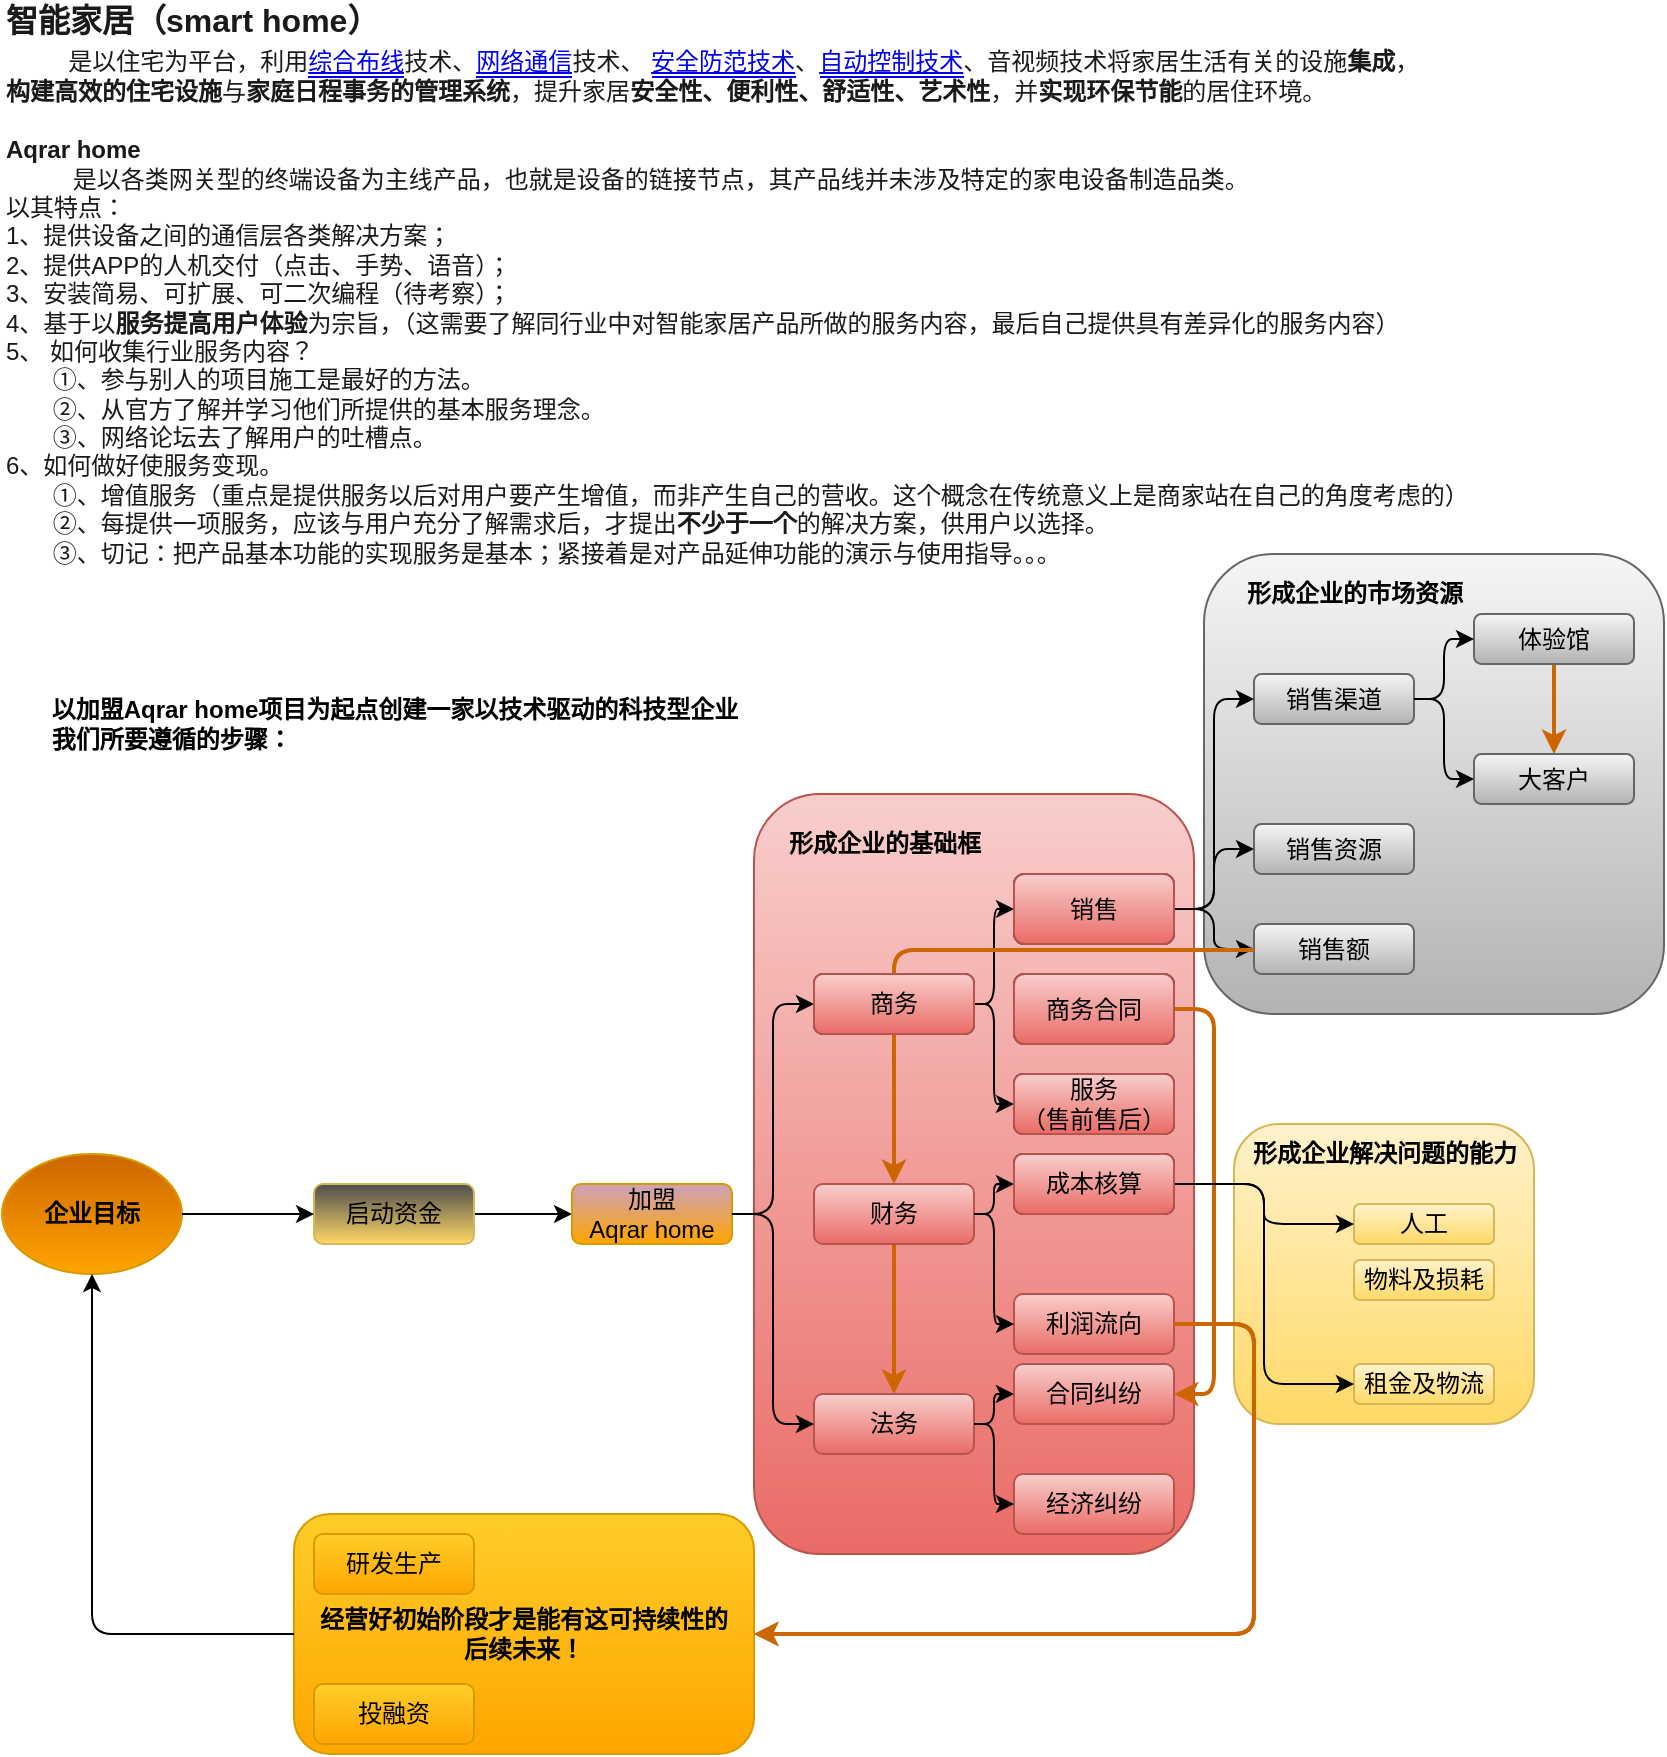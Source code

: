 <mxfile version="13.6.5" type="github">
  <diagram id="rdjZZJb6fHmTa3Si16gc" name="第 1 页">
    <mxGraphModel dx="1422" dy="1941" grid="1" gridSize="10" guides="1" tooltips="1" connect="1" arrows="1" fold="1" page="1" pageScale="1" pageWidth="827" pageHeight="1169" math="0" shadow="0">
      <root>
        <mxCell id="0" />
        <mxCell id="1" parent="0" />
        <mxCell id="ntKcnVGJofI-TD8WBHXp-88" value="" style="rounded=1;whiteSpace=wrap;html=1;fillColor=#fff2cc;gradientColor=#ffd966;strokeColor=#d6b656;" vertex="1" parent="1">
          <mxGeometry x="670" y="495" width="150" height="150" as="geometry" />
        </mxCell>
        <mxCell id="ntKcnVGJofI-TD8WBHXp-78" value="" style="rounded=1;whiteSpace=wrap;html=1;gradientColor=#ea6b66;fillColor=#f8cecc;strokeColor=#b85450;" vertex="1" parent="1">
          <mxGeometry x="430" y="330" width="220" height="380" as="geometry" />
        </mxCell>
        <mxCell id="ntKcnVGJofI-TD8WBHXp-76" value="" style="rounded=1;whiteSpace=wrap;html=1;gradientColor=#b3b3b3;fillColor=#f5f5f5;strokeColor=#666666;" vertex="1" parent="1">
          <mxGeometry x="655" y="210" width="230" height="230" as="geometry" />
        </mxCell>
        <mxCell id="ntKcnVGJofI-TD8WBHXp-68" value="&lt;b&gt;经营好初始阶段才是能有这可持续性的&lt;br&gt;后续未来！&lt;/b&gt;" style="rounded=1;whiteSpace=wrap;html=1;gradientColor=#ffa500;fillColor=#ffcd28;strokeColor=#d79b00;" vertex="1" parent="1">
          <mxGeometry x="200" y="690" width="230" height="120" as="geometry" />
        </mxCell>
        <mxCell id="UjHAD5HHXeY4PYX_dFjO-1" value="&lt;span style=&quot;color: rgb(26 , 26 , 26) ; font-family: , &amp;#34;blinkmacsystemfont&amp;#34; , &amp;#34;helvetica neue&amp;#34; , &amp;#34;pingfang sc&amp;#34; , &amp;#34;microsoft yahei&amp;#34; , &amp;#34;source han sans sc&amp;#34; , &amp;#34;noto sans cjk sc&amp;#34; , &amp;#34;wenquanyi micro hei&amp;#34; , sans-serif ; font-size: medium ; background-color: rgb(255 , 255 , 255)&quot;&gt;&lt;b&gt;智能家居（smart home）&lt;/b&gt;&lt;br&gt;&amp;nbsp; &amp;nbsp; &amp;nbsp; &amp;nbsp;&lt;/span&gt;&lt;font style=&quot;font-size: 12px&quot;&gt;&lt;span style=&quot;color: rgb(26 , 26 , 26) ; background-color: rgb(255 , 255 , 255)&quot;&gt;是以住宅为平台，利用&lt;/span&gt;&lt;a href=&quot;https://link.zhihu.com/?target=https%3A//baike.baidu.com/item/%25E7%25BB%25BC%25E5%2590%2588%25E5%25B8%2583%25E7%25BA%25BF&quot; class=&quot; wrap external&quot; target=&quot;_blank&quot; style=&quot;cursor: pointer ; border-bottom: 1px solid ; background-color: rgb(255 , 255 , 255)&quot;&gt;综合布线&lt;/a&gt;&lt;span style=&quot;color: rgb(26 , 26 , 26) ; background-color: rgb(255 , 255 , 255)&quot;&gt;技术、&lt;/span&gt;&lt;a href=&quot;https://link.zhihu.com/?target=https%3A//baike.baidu.com/item/%25E7%25BD%2591%25E7%25BB%259C%25E9%2580%259A%25E4%25BF%25A1/9636548&quot; class=&quot; wrap external&quot; target=&quot;_blank&quot; style=&quot;cursor: pointer ; border-bottom: 1px solid ; background-color: rgb(255 , 255 , 255)&quot;&gt;网络通信&lt;/a&gt;&lt;span style=&quot;color: rgb(26 , 26 , 26) ; background-color: rgb(255 , 255 , 255)&quot;&gt;技术、&amp;nbsp;&lt;/span&gt;&lt;a href=&quot;https://link.zhihu.com/?target=https%3A//baike.baidu.com/item/%25E5%25AE%2589%25E5%2585%25A8%25E9%2598%25B2%25E8%258C%2583%25E6%258A%2580%25E6%259C%25AF/11054648&quot; class=&quot; wrap external&quot; target=&quot;_blank&quot; style=&quot;cursor: pointer ; border-bottom: 1px solid ; background-color: rgb(255 , 255 , 255)&quot;&gt;安全防范技术&lt;/a&gt;&lt;span style=&quot;color: rgb(26 , 26 , 26) ; background-color: rgb(255 , 255 , 255)&quot;&gt;、&lt;/span&gt;&lt;a href=&quot;https://link.zhihu.com/?target=https%3A//baike.baidu.com/item/%25E8%2587%25AA%25E5%258A%25A8%25E6%258E%25A7%25E5%2588%25B6%25E6%258A%2580%25E6%259C%25AF/3288199&quot; class=&quot; wrap external&quot; target=&quot;_blank&quot; style=&quot;cursor: pointer ; border-bottom: 1px solid ; background-color: rgb(255 , 255 , 255)&quot;&gt;自动控制技术&lt;/a&gt;&lt;span style=&quot;color: rgb(26 , 26 , 26) ; background-color: rgb(255 , 255 , 255)&quot;&gt;、音视频技术将家居生活有关的设施&lt;b&gt;集成&lt;/b&gt;，&lt;br&gt;&lt;b&gt;构建高效的住宅设施&lt;/b&gt;与&lt;b&gt;家庭日程事务的管理系统&lt;/b&gt;，提升家居&lt;b&gt;安全性、便利性、舒适性、艺术性&lt;/b&gt;，并&lt;b&gt;实现环保节能&lt;/b&gt;的居住环境。&lt;br&gt;&lt;br&gt;&lt;b&gt;Aqrar&amp;nbsp;home&lt;/b&gt;&lt;br&gt;&amp;nbsp; &amp;nbsp; &amp;nbsp; &amp;nbsp; &amp;nbsp; 是以各类网关型的终端设备为主线产品，也就是设备的链接节点，其产品线并未涉及特定的家电设备制造品类。&lt;br&gt;以其特点：&lt;br&gt;1、提供设备之间的通信层各类解决方案；&lt;br&gt;2、提供APP的人机交付（点击、手势、语音）；&lt;br&gt;3、安装简易、可扩展、可二次编程（待考察）；&lt;br&gt;4、基于以&lt;b&gt;服务提高用户体验&lt;/b&gt;为宗旨，（&lt;/span&gt;&lt;span style=&quot;color: rgb(26 , 26 , 26) ; background-color: rgb(255 , 255 , 255)&quot;&gt;这需要了解同行业中对智能家居产品所做的服务内容，最后自己提供具有差异化的服务内容&lt;/span&gt;&lt;span style=&quot;color: rgb(26 , 26 , 26) ; background-color: rgb(255 , 255 , 255)&quot;&gt;）&lt;br&gt;5、 如何收集行业服务内容？&lt;br&gt;&amp;nbsp; &amp;nbsp; &amp;nbsp; &amp;nbsp;①、参与别人的项目施工是最好的方法。&lt;br&gt;&amp;nbsp; &amp;nbsp; &amp;nbsp; &amp;nbsp;②、从官方了解并学习他们所提供的基本服务理念。&lt;br&gt;&amp;nbsp; &amp;nbsp; &amp;nbsp; &amp;nbsp;③、网络论坛去了解用户的吐槽点。&lt;br&gt;6、如何做好使服务变现。&lt;br&gt;&amp;nbsp; &amp;nbsp; &amp;nbsp; &amp;nbsp;①、增值服务（重点是提供服务以后对用户要产生增值，而非产生自己的营收。这个概念在传统意义上是商家站在自己的角度考虑的）&lt;br&gt;&amp;nbsp; &amp;nbsp; &amp;nbsp; &amp;nbsp;②、每提供一项服务，应该与用户充分了解需求后，才提出&lt;b&gt;不少于一个&lt;/b&gt;的解决方案，供用户以选择。&lt;br&gt;&amp;nbsp; &amp;nbsp; &amp;nbsp; &amp;nbsp;③、切记：把产品基本功能的实现服务是基本；紧接着是对产品延伸功能的演示与使用指导。。。&lt;br&gt;&lt;/span&gt;&lt;/font&gt;" style="text;html=1;align=left;verticalAlign=middle;resizable=0;points=[];autosize=1;" parent="1" vertex="1">
          <mxGeometry x="54" y="-60" width="750" height="270" as="geometry" />
        </mxCell>
        <mxCell id="ntKcnVGJofI-TD8WBHXp-1" value="&lt;b&gt;以加盟Aqrar&amp;nbsp;home项目为起点创建一家以技术驱动的科技型企业&lt;br&gt;&lt;div style=&quot;text-align: left&quot;&gt;&lt;b&gt;我们所要遵循的步骤：&lt;/b&gt;&lt;/div&gt;&lt;/b&gt;" style="text;html=1;align=center;verticalAlign=middle;resizable=0;points=[];autosize=1;" vertex="1" parent="1">
          <mxGeometry x="70" y="280" width="360" height="30" as="geometry" />
        </mxCell>
        <mxCell id="ntKcnVGJofI-TD8WBHXp-4" value="&lt;b&gt;企业目标&lt;/b&gt;" style="ellipse;whiteSpace=wrap;html=1;gradientColor=#ffa500;strokeColor=#d79b00;fillColor=#CC6600;" vertex="1" parent="1">
          <mxGeometry x="54" y="510" width="90" height="60" as="geometry" />
        </mxCell>
        <mxCell id="ntKcnVGJofI-TD8WBHXp-7" value="" style="edgeStyle=orthogonalEdgeStyle;rounded=0;orthogonalLoop=1;jettySize=auto;html=1;" edge="1" parent="1" source="ntKcnVGJofI-TD8WBHXp-5" target="ntKcnVGJofI-TD8WBHXp-6">
          <mxGeometry relative="1" as="geometry" />
        </mxCell>
        <mxCell id="ntKcnVGJofI-TD8WBHXp-5" value="启动资金" style="rounded=1;whiteSpace=wrap;html=1;gradientColor=#ffd966;strokeColor=#d6b656;fillColor=#4D4D4D;" vertex="1" parent="1">
          <mxGeometry x="210" y="525" width="80" height="30" as="geometry" />
        </mxCell>
        <mxCell id="ntKcnVGJofI-TD8WBHXp-6" value="加盟Aqrar&amp;nbsp;home" style="rounded=1;whiteSpace=wrap;html=1;gradientColor=#ffa500;strokeColor=#d79b00;fillColor=#CDA2BE;" vertex="1" parent="1">
          <mxGeometry x="339" y="525" width="80" height="30" as="geometry" />
        </mxCell>
        <mxCell id="ntKcnVGJofI-TD8WBHXp-8" value="商务" style="rounded=1;whiteSpace=wrap;html=1;" vertex="1" parent="1">
          <mxGeometry x="460" y="420" width="80" height="30" as="geometry" />
        </mxCell>
        <mxCell id="ntKcnVGJofI-TD8WBHXp-48" value="" style="edgeStyle=orthogonalEdgeStyle;rounded=0;orthogonalLoop=1;jettySize=auto;html=1;strokeWidth=2;strokeColor=#CC6600;" edge="1" parent="1" source="ntKcnVGJofI-TD8WBHXp-9" target="ntKcnVGJofI-TD8WBHXp-10">
          <mxGeometry relative="1" as="geometry" />
        </mxCell>
        <mxCell id="ntKcnVGJofI-TD8WBHXp-9" value="财务" style="rounded=1;whiteSpace=wrap;html=1;gradientColor=#ea6b66;fillColor=#f8cecc;strokeColor=#b85450;" vertex="1" parent="1">
          <mxGeometry x="460" y="525" width="80" height="30" as="geometry" />
        </mxCell>
        <mxCell id="ntKcnVGJofI-TD8WBHXp-10" value="法务" style="rounded=1;whiteSpace=wrap;html=1;gradientColor=#ea6b66;fillColor=#f8cecc;strokeColor=#b85450;" vertex="1" parent="1">
          <mxGeometry x="460" y="630" width="80" height="30" as="geometry" />
        </mxCell>
        <mxCell id="ntKcnVGJofI-TD8WBHXp-22" value="" style="edgeStyle=orthogonalEdgeStyle;rounded=0;orthogonalLoop=1;jettySize=auto;html=1;strokeWidth=2;strokeColor=#CC6600;" edge="1" parent="1" source="ntKcnVGJofI-TD8WBHXp-11" target="ntKcnVGJofI-TD8WBHXp-21">
          <mxGeometry relative="1" as="geometry" />
        </mxCell>
        <mxCell id="ntKcnVGJofI-TD8WBHXp-11" value="体验馆" style="rounded=1;whiteSpace=wrap;html=1;gradientColor=#b3b3b3;fillColor=#f5f5f5;strokeColor=#666666;" vertex="1" parent="1">
          <mxGeometry x="790" y="240" width="80" height="25" as="geometry" />
        </mxCell>
        <mxCell id="ntKcnVGJofI-TD8WBHXp-13" value="销售" style="rounded=1;whiteSpace=wrap;html=1;" vertex="1" parent="1">
          <mxGeometry x="560" y="370" width="80" height="35" as="geometry" />
        </mxCell>
        <mxCell id="ntKcnVGJofI-TD8WBHXp-14" value="销售渠道" style="rounded=1;whiteSpace=wrap;html=1;gradientColor=#b3b3b3;fillColor=#f5f5f5;strokeColor=#666666;" vertex="1" parent="1">
          <mxGeometry x="680" y="270" width="80" height="25" as="geometry" />
        </mxCell>
        <mxCell id="ntKcnVGJofI-TD8WBHXp-15" value="商务合同" style="rounded=1;whiteSpace=wrap;html=1;" vertex="1" parent="1">
          <mxGeometry x="560" y="420" width="80" height="35" as="geometry" />
        </mxCell>
        <mxCell id="ntKcnVGJofI-TD8WBHXp-16" value="" style="edgeStyle=elbowEdgeStyle;elbow=horizontal;endArrow=classic;html=1;exitX=1;exitY=0.5;exitDx=0;exitDy=0;entryX=1;entryY=0.5;entryDx=0;entryDy=0;strokeWidth=2;strokeColor=#CC6600;" edge="1" parent="1" source="ntKcnVGJofI-TD8WBHXp-15" target="ntKcnVGJofI-TD8WBHXp-49">
          <mxGeometry width="50" height="50" relative="1" as="geometry">
            <mxPoint x="490" y="670" as="sourcePoint" />
            <mxPoint x="460" y="590" as="targetPoint" />
            <Array as="points">
              <mxPoint x="660" y="550" />
              <mxPoint x="450" y="520" />
              <mxPoint x="500" y="490" />
              <mxPoint x="580" y="510" />
              <mxPoint x="520" y="470" />
              <mxPoint x="450" y="460" />
              <mxPoint x="450" y="540" />
              <mxPoint x="450" y="550" />
              <mxPoint x="480" y="560" />
              <mxPoint x="620" y="580" />
            </Array>
          </mxGeometry>
        </mxCell>
        <mxCell id="ntKcnVGJofI-TD8WBHXp-17" value="" style="edgeStyle=elbowEdgeStyle;elbow=horizontal;endArrow=classic;html=1;entryX=0;entryY=0.5;entryDx=0;entryDy=0;exitX=1;exitY=0.5;exitDx=0;exitDy=0;" edge="1" parent="1" source="ntKcnVGJofI-TD8WBHXp-6" target="ntKcnVGJofI-TD8WBHXp-8">
          <mxGeometry width="50" height="50" relative="1" as="geometry">
            <mxPoint x="210" y="650" as="sourcePoint" />
            <mxPoint x="260" y="600" as="targetPoint" />
          </mxGeometry>
        </mxCell>
        <mxCell id="ntKcnVGJofI-TD8WBHXp-18" value="" style="edgeStyle=elbowEdgeStyle;elbow=horizontal;endArrow=classic;html=1;entryX=0;entryY=0.5;entryDx=0;entryDy=0;exitX=1;exitY=0.5;exitDx=0;exitDy=0;" edge="1" parent="1" source="ntKcnVGJofI-TD8WBHXp-6" target="ntKcnVGJofI-TD8WBHXp-10">
          <mxGeometry width="50" height="50" relative="1" as="geometry">
            <mxPoint x="429" y="550" as="sourcePoint" />
            <mxPoint x="470" y="470" as="targetPoint" />
          </mxGeometry>
        </mxCell>
        <mxCell id="ntKcnVGJofI-TD8WBHXp-19" value="销售资源" style="rounded=1;whiteSpace=wrap;html=1;gradientColor=#b3b3b3;fillColor=#f5f5f5;strokeColor=#666666;" vertex="1" parent="1">
          <mxGeometry x="680" y="345" width="80" height="25" as="geometry" />
        </mxCell>
        <mxCell id="ntKcnVGJofI-TD8WBHXp-20" value="服务&lt;br&gt;（售前售后）" style="rounded=1;whiteSpace=wrap;html=1;" vertex="1" parent="1">
          <mxGeometry x="560" y="470" width="80" height="30" as="geometry" />
        </mxCell>
        <mxCell id="ntKcnVGJofI-TD8WBHXp-21" value="大客户" style="rounded=1;whiteSpace=wrap;html=1;gradientColor=#b3b3b3;fillColor=#f5f5f5;strokeColor=#666666;" vertex="1" parent="1">
          <mxGeometry x="790" y="310" width="80" height="25" as="geometry" />
        </mxCell>
        <mxCell id="ntKcnVGJofI-TD8WBHXp-23" value="" style="edgeStyle=elbowEdgeStyle;elbow=horizontal;endArrow=classic;html=1;entryX=0;entryY=0.5;entryDx=0;entryDy=0;exitX=1;exitY=0.5;exitDx=0;exitDy=0;" edge="1" parent="1" source="ntKcnVGJofI-TD8WBHXp-14" target="ntKcnVGJofI-TD8WBHXp-11">
          <mxGeometry width="50" height="50" relative="1" as="geometry">
            <mxPoint x="680" y="560" as="sourcePoint" />
            <mxPoint x="721" y="455" as="targetPoint" />
          </mxGeometry>
        </mxCell>
        <mxCell id="ntKcnVGJofI-TD8WBHXp-27" value="" style="edgeStyle=elbowEdgeStyle;elbow=horizontal;endArrow=classic;html=1;entryX=0;entryY=0.5;entryDx=0;entryDy=0;exitX=1;exitY=0.5;exitDx=0;exitDy=0;" edge="1" parent="1" source="ntKcnVGJofI-TD8WBHXp-14" target="ntKcnVGJofI-TD8WBHXp-21">
          <mxGeometry width="50" height="50" relative="1" as="geometry">
            <mxPoint x="469" y="530" as="sourcePoint" />
            <mxPoint x="510" y="425" as="targetPoint" />
          </mxGeometry>
        </mxCell>
        <mxCell id="ntKcnVGJofI-TD8WBHXp-28" value="" style="edgeStyle=elbowEdgeStyle;elbow=horizontal;endArrow=classic;html=1;entryX=0;entryY=0.5;entryDx=0;entryDy=0;exitX=1;exitY=0.5;exitDx=0;exitDy=0;" edge="1" parent="1" source="ntKcnVGJofI-TD8WBHXp-13" target="ntKcnVGJofI-TD8WBHXp-14">
          <mxGeometry width="50" height="50" relative="1" as="geometry">
            <mxPoint x="479" y="600" as="sourcePoint" />
            <mxPoint x="520" y="495" as="targetPoint" />
          </mxGeometry>
        </mxCell>
        <mxCell id="ntKcnVGJofI-TD8WBHXp-29" value="" style="edgeStyle=elbowEdgeStyle;elbow=horizontal;endArrow=classic;html=1;entryX=0;entryY=0.5;entryDx=0;entryDy=0;exitX=1;exitY=0.5;exitDx=0;exitDy=0;" edge="1" parent="1" source="ntKcnVGJofI-TD8WBHXp-13" target="ntKcnVGJofI-TD8WBHXp-19">
          <mxGeometry width="50" height="50" relative="1" as="geometry">
            <mxPoint x="650" y="390" as="sourcePoint" />
            <mxPoint x="690" y="352.5" as="targetPoint" />
          </mxGeometry>
        </mxCell>
        <mxCell id="ntKcnVGJofI-TD8WBHXp-30" value="成本核算" style="rounded=1;whiteSpace=wrap;html=1;" vertex="1" parent="1">
          <mxGeometry x="560" y="510" width="80" height="30" as="geometry" />
        </mxCell>
        <mxCell id="ntKcnVGJofI-TD8WBHXp-31" value="利润流向" style="rounded=1;whiteSpace=wrap;html=1;gradientColor=#ea6b66;fillColor=#f8cecc;strokeColor=#b85450;" vertex="1" parent="1">
          <mxGeometry x="560" y="580" width="80" height="30" as="geometry" />
        </mxCell>
        <mxCell id="ntKcnVGJofI-TD8WBHXp-32" value="" style="edgeStyle=elbowEdgeStyle;elbow=horizontal;endArrow=classic;html=1;entryX=0;entryY=0.5;entryDx=0;entryDy=0;exitX=1;exitY=0.5;exitDx=0;exitDy=0;" edge="1" parent="1" source="ntKcnVGJofI-TD8WBHXp-8" target="ntKcnVGJofI-TD8WBHXp-13">
          <mxGeometry width="50" height="50" relative="1" as="geometry">
            <mxPoint x="429" y="550" as="sourcePoint" />
            <mxPoint x="470" y="445" as="targetPoint" />
          </mxGeometry>
        </mxCell>
        <mxCell id="ntKcnVGJofI-TD8WBHXp-33" value="" style="edgeStyle=elbowEdgeStyle;elbow=horizontal;endArrow=classic;html=1;entryX=0;entryY=0.5;entryDx=0;entryDy=0;exitX=1;exitY=0.5;exitDx=0;exitDy=0;" edge="1" parent="1" source="ntKcnVGJofI-TD8WBHXp-8" target="ntKcnVGJofI-TD8WBHXp-20">
          <mxGeometry width="50" height="50" relative="1" as="geometry">
            <mxPoint x="439" y="560" as="sourcePoint" />
            <mxPoint x="480" y="455" as="targetPoint" />
          </mxGeometry>
        </mxCell>
        <mxCell id="ntKcnVGJofI-TD8WBHXp-34" value="投融资" style="rounded=1;whiteSpace=wrap;html=1;gradientColor=#ffa500;fillColor=#ffcd28;strokeColor=#d79b00;" vertex="1" parent="1">
          <mxGeometry x="210" y="775" width="80" height="30" as="geometry" />
        </mxCell>
        <mxCell id="ntKcnVGJofI-TD8WBHXp-36" value="" style="edgeStyle=elbowEdgeStyle;elbow=horizontal;endArrow=classic;html=1;entryX=0;entryY=0.5;entryDx=0;entryDy=0;exitX=1;exitY=0.5;exitDx=0;exitDy=0;" edge="1" parent="1" source="ntKcnVGJofI-TD8WBHXp-9" target="ntKcnVGJofI-TD8WBHXp-30">
          <mxGeometry width="50" height="50" relative="1" as="geometry">
            <mxPoint x="429" y="550" as="sourcePoint" />
            <mxPoint x="470" y="445" as="targetPoint" />
          </mxGeometry>
        </mxCell>
        <mxCell id="ntKcnVGJofI-TD8WBHXp-37" value="" style="edgeStyle=elbowEdgeStyle;elbow=horizontal;endArrow=classic;html=1;entryX=0;entryY=0.5;entryDx=0;entryDy=0;exitX=1;exitY=0.5;exitDx=0;exitDy=0;" edge="1" parent="1" source="ntKcnVGJofI-TD8WBHXp-9" target="ntKcnVGJofI-TD8WBHXp-31">
          <mxGeometry width="50" height="50" relative="1" as="geometry">
            <mxPoint x="550" y="550" as="sourcePoint" />
            <mxPoint x="570" y="535" as="targetPoint" />
          </mxGeometry>
        </mxCell>
        <mxCell id="ntKcnVGJofI-TD8WBHXp-39" value="人工" style="rounded=1;whiteSpace=wrap;html=1;gradientColor=#ffd966;fillColor=#fff2cc;strokeColor=#d6b656;" vertex="1" parent="1">
          <mxGeometry x="730" y="535" width="70" height="20" as="geometry" />
        </mxCell>
        <mxCell id="ntKcnVGJofI-TD8WBHXp-40" value="物料及损耗" style="rounded=1;whiteSpace=wrap;html=1;gradientColor=#ffd966;fillColor=#fff2cc;strokeColor=#d6b656;" vertex="1" parent="1">
          <mxGeometry x="730" y="563" width="70" height="20" as="geometry" />
        </mxCell>
        <mxCell id="ntKcnVGJofI-TD8WBHXp-41" value="租金及物流" style="rounded=1;whiteSpace=wrap;html=1;gradientColor=#ffd966;fillColor=#fff2cc;strokeColor=#d6b656;" vertex="1" parent="1">
          <mxGeometry x="730" y="615" width="70" height="20" as="geometry" />
        </mxCell>
        <mxCell id="ntKcnVGJofI-TD8WBHXp-42" value="" style="edgeStyle=elbowEdgeStyle;elbow=horizontal;endArrow=classic;html=1;entryX=0;entryY=0.5;entryDx=0;entryDy=0;exitX=1;exitY=0.5;exitDx=0;exitDy=0;" edge="1" parent="1" source="ntKcnVGJofI-TD8WBHXp-30" target="ntKcnVGJofI-TD8WBHXp-39">
          <mxGeometry width="50" height="50" relative="1" as="geometry">
            <mxPoint x="429" y="550" as="sourcePoint" />
            <mxPoint x="470" y="445" as="targetPoint" />
          </mxGeometry>
        </mxCell>
        <mxCell id="ntKcnVGJofI-TD8WBHXp-43" value="" style="edgeStyle=elbowEdgeStyle;elbow=horizontal;endArrow=classic;html=1;entryX=0;entryY=0.5;entryDx=0;entryDy=0;exitX=1;exitY=0.5;exitDx=0;exitDy=0;" edge="1" parent="1" source="ntKcnVGJofI-TD8WBHXp-30" target="ntKcnVGJofI-TD8WBHXp-41">
          <mxGeometry width="50" height="50" relative="1" as="geometry">
            <mxPoint x="650" y="535" as="sourcePoint" />
            <mxPoint x="690" y="500" as="targetPoint" />
          </mxGeometry>
        </mxCell>
        <mxCell id="ntKcnVGJofI-TD8WBHXp-45" value="研发生产" style="rounded=1;whiteSpace=wrap;html=1;gradientColor=#ffa500;fillColor=#ffcd28;strokeColor=#d79b00;" vertex="1" parent="1">
          <mxGeometry x="210" y="700" width="80" height="30" as="geometry" />
        </mxCell>
        <mxCell id="ntKcnVGJofI-TD8WBHXp-49" value="合同纠纷" style="rounded=1;whiteSpace=wrap;html=1;gradientColor=#ea6b66;fillColor=#f8cecc;strokeColor=#b85450;" vertex="1" parent="1">
          <mxGeometry x="560" y="615" width="80" height="30" as="geometry" />
        </mxCell>
        <mxCell id="ntKcnVGJofI-TD8WBHXp-50" value="经济纠纷" style="rounded=1;whiteSpace=wrap;html=1;gradientColor=#ea6b66;fillColor=#f8cecc;strokeColor=#b85450;" vertex="1" parent="1">
          <mxGeometry x="560" y="670" width="80" height="30" as="geometry" />
        </mxCell>
        <mxCell id="ntKcnVGJofI-TD8WBHXp-51" value="" style="edgeStyle=elbowEdgeStyle;elbow=horizontal;endArrow=classic;html=1;entryX=0;entryY=0.5;entryDx=0;entryDy=0;exitX=1;exitY=0.5;exitDx=0;exitDy=0;" edge="1" parent="1" source="ntKcnVGJofI-TD8WBHXp-10" target="ntKcnVGJofI-TD8WBHXp-49">
          <mxGeometry width="50" height="50" relative="1" as="geometry">
            <mxPoint x="550" y="550" as="sourcePoint" />
            <mxPoint x="570" y="595" as="targetPoint" />
          </mxGeometry>
        </mxCell>
        <mxCell id="ntKcnVGJofI-TD8WBHXp-52" value="" style="edgeStyle=elbowEdgeStyle;elbow=horizontal;endArrow=classic;html=1;entryX=0;entryY=0.5;entryDx=0;entryDy=0;exitX=1;exitY=0.5;exitDx=0;exitDy=0;" edge="1" parent="1" source="ntKcnVGJofI-TD8WBHXp-10" target="ntKcnVGJofI-TD8WBHXp-50">
          <mxGeometry width="50" height="50" relative="1" as="geometry">
            <mxPoint x="560" y="560" as="sourcePoint" />
            <mxPoint x="580" y="605" as="targetPoint" />
          </mxGeometry>
        </mxCell>
        <mxCell id="ntKcnVGJofI-TD8WBHXp-57" value="" style="edgeStyle=elbowEdgeStyle;elbow=horizontal;endArrow=classic;html=1;exitX=1;exitY=0.5;exitDx=0;exitDy=0;strokeWidth=2;strokeColor=#CC6600;entryX=1;entryY=0.5;entryDx=0;entryDy=0;" edge="1" parent="1" source="ntKcnVGJofI-TD8WBHXp-31" target="ntKcnVGJofI-TD8WBHXp-68">
          <mxGeometry width="50" height="50" relative="1" as="geometry">
            <mxPoint x="440" y="550" as="sourcePoint" />
            <mxPoint x="290" y="715" as="targetPoint" />
            <Array as="points">
              <mxPoint x="680" y="670" />
              <mxPoint x="660" y="730" />
            </Array>
          </mxGeometry>
        </mxCell>
        <mxCell id="ntKcnVGJofI-TD8WBHXp-59" value="" style="edgeStyle=elbowEdgeStyle;elbow=horizontal;endArrow=classic;html=1;exitX=1;exitY=0.5;exitDx=0;exitDy=0;strokeWidth=2;strokeColor=#CC6600;entryX=1;entryY=0.5;entryDx=0;entryDy=0;" edge="1" parent="1" source="ntKcnVGJofI-TD8WBHXp-31" target="ntKcnVGJofI-TD8WBHXp-68">
          <mxGeometry width="50" height="50" relative="1" as="geometry">
            <mxPoint x="650" y="595" as="sourcePoint" />
            <mxPoint x="290" y="790" as="targetPoint" />
            <Array as="points">
              <mxPoint x="680" y="660" />
              <mxPoint x="660" y="620" />
              <mxPoint x="200" y="730" />
            </Array>
          </mxGeometry>
        </mxCell>
        <mxCell id="ntKcnVGJofI-TD8WBHXp-60" value="" style="edgeStyle=elbowEdgeStyle;elbow=horizontal;endArrow=classic;html=1;entryX=0;entryY=0.5;entryDx=0;entryDy=0;exitX=1;exitY=0.5;exitDx=0;exitDy=0;" edge="1" parent="1" source="ntKcnVGJofI-TD8WBHXp-4" target="ntKcnVGJofI-TD8WBHXp-5">
          <mxGeometry width="50" height="50" relative="1" as="geometry">
            <mxPoint x="429" y="550" as="sourcePoint" />
            <mxPoint x="470" y="445" as="targetPoint" />
          </mxGeometry>
        </mxCell>
        <mxCell id="ntKcnVGJofI-TD8WBHXp-70" value="销售额" style="rounded=1;whiteSpace=wrap;html=1;gradientColor=#b3b3b3;fillColor=#f5f5f5;strokeColor=#666666;" vertex="1" parent="1">
          <mxGeometry x="680" y="395" width="80" height="25" as="geometry" />
        </mxCell>
        <mxCell id="ntKcnVGJofI-TD8WBHXp-71" value="" style="edgeStyle=elbowEdgeStyle;elbow=horizontal;endArrow=classic;html=1;entryX=0;entryY=0.5;entryDx=0;entryDy=0;exitX=1;exitY=0.5;exitDx=0;exitDy=0;" edge="1" parent="1" source="ntKcnVGJofI-TD8WBHXp-13" target="ntKcnVGJofI-TD8WBHXp-70">
          <mxGeometry width="50" height="50" relative="1" as="geometry">
            <mxPoint x="640" y="390" as="sourcePoint" />
            <mxPoint x="690" y="367.5" as="targetPoint" />
          </mxGeometry>
        </mxCell>
        <mxCell id="ntKcnVGJofI-TD8WBHXp-75" value="" style="edgeStyle=elbowEdgeStyle;elbow=horizontal;endArrow=classic;html=1;entryX=0.5;entryY=0;entryDx=0;entryDy=0;strokeWidth=2;strokeColor=#CC6600;" edge="1" parent="1" target="ntKcnVGJofI-TD8WBHXp-9">
          <mxGeometry width="50" height="50" relative="1" as="geometry">
            <mxPoint x="680" y="408" as="sourcePoint" />
            <mxPoint x="650" y="640" as="targetPoint" />
            <Array as="points">
              <mxPoint x="500" y="460" />
              <mxPoint x="670" y="560" />
              <mxPoint x="460" y="530" />
              <mxPoint x="510" y="500" />
              <mxPoint x="590" y="520" />
              <mxPoint x="530" y="480" />
              <mxPoint x="460" y="470" />
              <mxPoint x="460" y="550" />
              <mxPoint x="460" y="560" />
              <mxPoint x="490" y="570" />
              <mxPoint x="630" y="590" />
            </Array>
          </mxGeometry>
        </mxCell>
        <mxCell id="ntKcnVGJofI-TD8WBHXp-77" value="&lt;b&gt;形成企业的市场资源&lt;/b&gt;" style="text;html=1;align=center;verticalAlign=middle;resizable=0;points=[];autosize=1;" vertex="1" parent="1">
          <mxGeometry x="670" y="220" width="120" height="20" as="geometry" />
        </mxCell>
        <mxCell id="ntKcnVGJofI-TD8WBHXp-81" value="销售" style="rounded=1;whiteSpace=wrap;html=1;gradientColor=#ea6b66;fillColor=#f8cecc;strokeColor=#b85450;" vertex="1" parent="1">
          <mxGeometry x="560" y="370" width="80" height="35" as="geometry" />
        </mxCell>
        <mxCell id="ntKcnVGJofI-TD8WBHXp-82" value="商务" style="rounded=1;whiteSpace=wrap;html=1;gradientColor=#ea6b66;fillColor=#f8cecc;strokeColor=#b85450;" vertex="1" parent="1">
          <mxGeometry x="460" y="420" width="80" height="30" as="geometry" />
        </mxCell>
        <mxCell id="ntKcnVGJofI-TD8WBHXp-83" value="商务合同" style="rounded=1;whiteSpace=wrap;html=1;gradientColor=#ea6b66;fillColor=#f8cecc;strokeColor=#b85450;" vertex="1" parent="1">
          <mxGeometry x="560" y="420" width="80" height="35" as="geometry" />
        </mxCell>
        <mxCell id="ntKcnVGJofI-TD8WBHXp-84" value="服务&lt;br&gt;（售前售后）" style="rounded=1;whiteSpace=wrap;html=1;gradientColor=#ea6b66;fillColor=#f8cecc;strokeColor=#b85450;" vertex="1" parent="1">
          <mxGeometry x="560" y="470" width="80" height="30" as="geometry" />
        </mxCell>
        <mxCell id="ntKcnVGJofI-TD8WBHXp-85" value="成本核算" style="rounded=1;whiteSpace=wrap;html=1;gradientColor=#ea6b66;fillColor=#f8cecc;strokeColor=#b85450;" vertex="1" parent="1">
          <mxGeometry x="560" y="510" width="80" height="30" as="geometry" />
        </mxCell>
        <mxCell id="ntKcnVGJofI-TD8WBHXp-86" value="&lt;b&gt;形成企业的基础框&lt;/b&gt;" style="text;html=1;align=center;verticalAlign=middle;resizable=0;points=[];autosize=1;" vertex="1" parent="1">
          <mxGeometry x="440" y="345" width="110" height="20" as="geometry" />
        </mxCell>
        <mxCell id="ntKcnVGJofI-TD8WBHXp-87" value="" style="edgeStyle=elbowEdgeStyle;elbow=horizontal;endArrow=classic;html=1;entryX=0.5;entryY=1;entryDx=0;entryDy=0;exitX=0;exitY=0.5;exitDx=0;exitDy=0;" edge="1" parent="1" source="ntKcnVGJofI-TD8WBHXp-68" target="ntKcnVGJofI-TD8WBHXp-4">
          <mxGeometry width="50" height="50" relative="1" as="geometry">
            <mxPoint x="429" y="550" as="sourcePoint" />
            <mxPoint x="470" y="655" as="targetPoint" />
            <Array as="points">
              <mxPoint x="99" y="680" />
            </Array>
          </mxGeometry>
        </mxCell>
        <mxCell id="ntKcnVGJofI-TD8WBHXp-90" value="&lt;b&gt;形成企业解决问题的能力&lt;/b&gt;" style="text;html=1;align=center;verticalAlign=middle;resizable=0;points=[];autosize=1;" vertex="1" parent="1">
          <mxGeometry x="670" y="500" width="150" height="20" as="geometry" />
        </mxCell>
      </root>
    </mxGraphModel>
  </diagram>
</mxfile>
